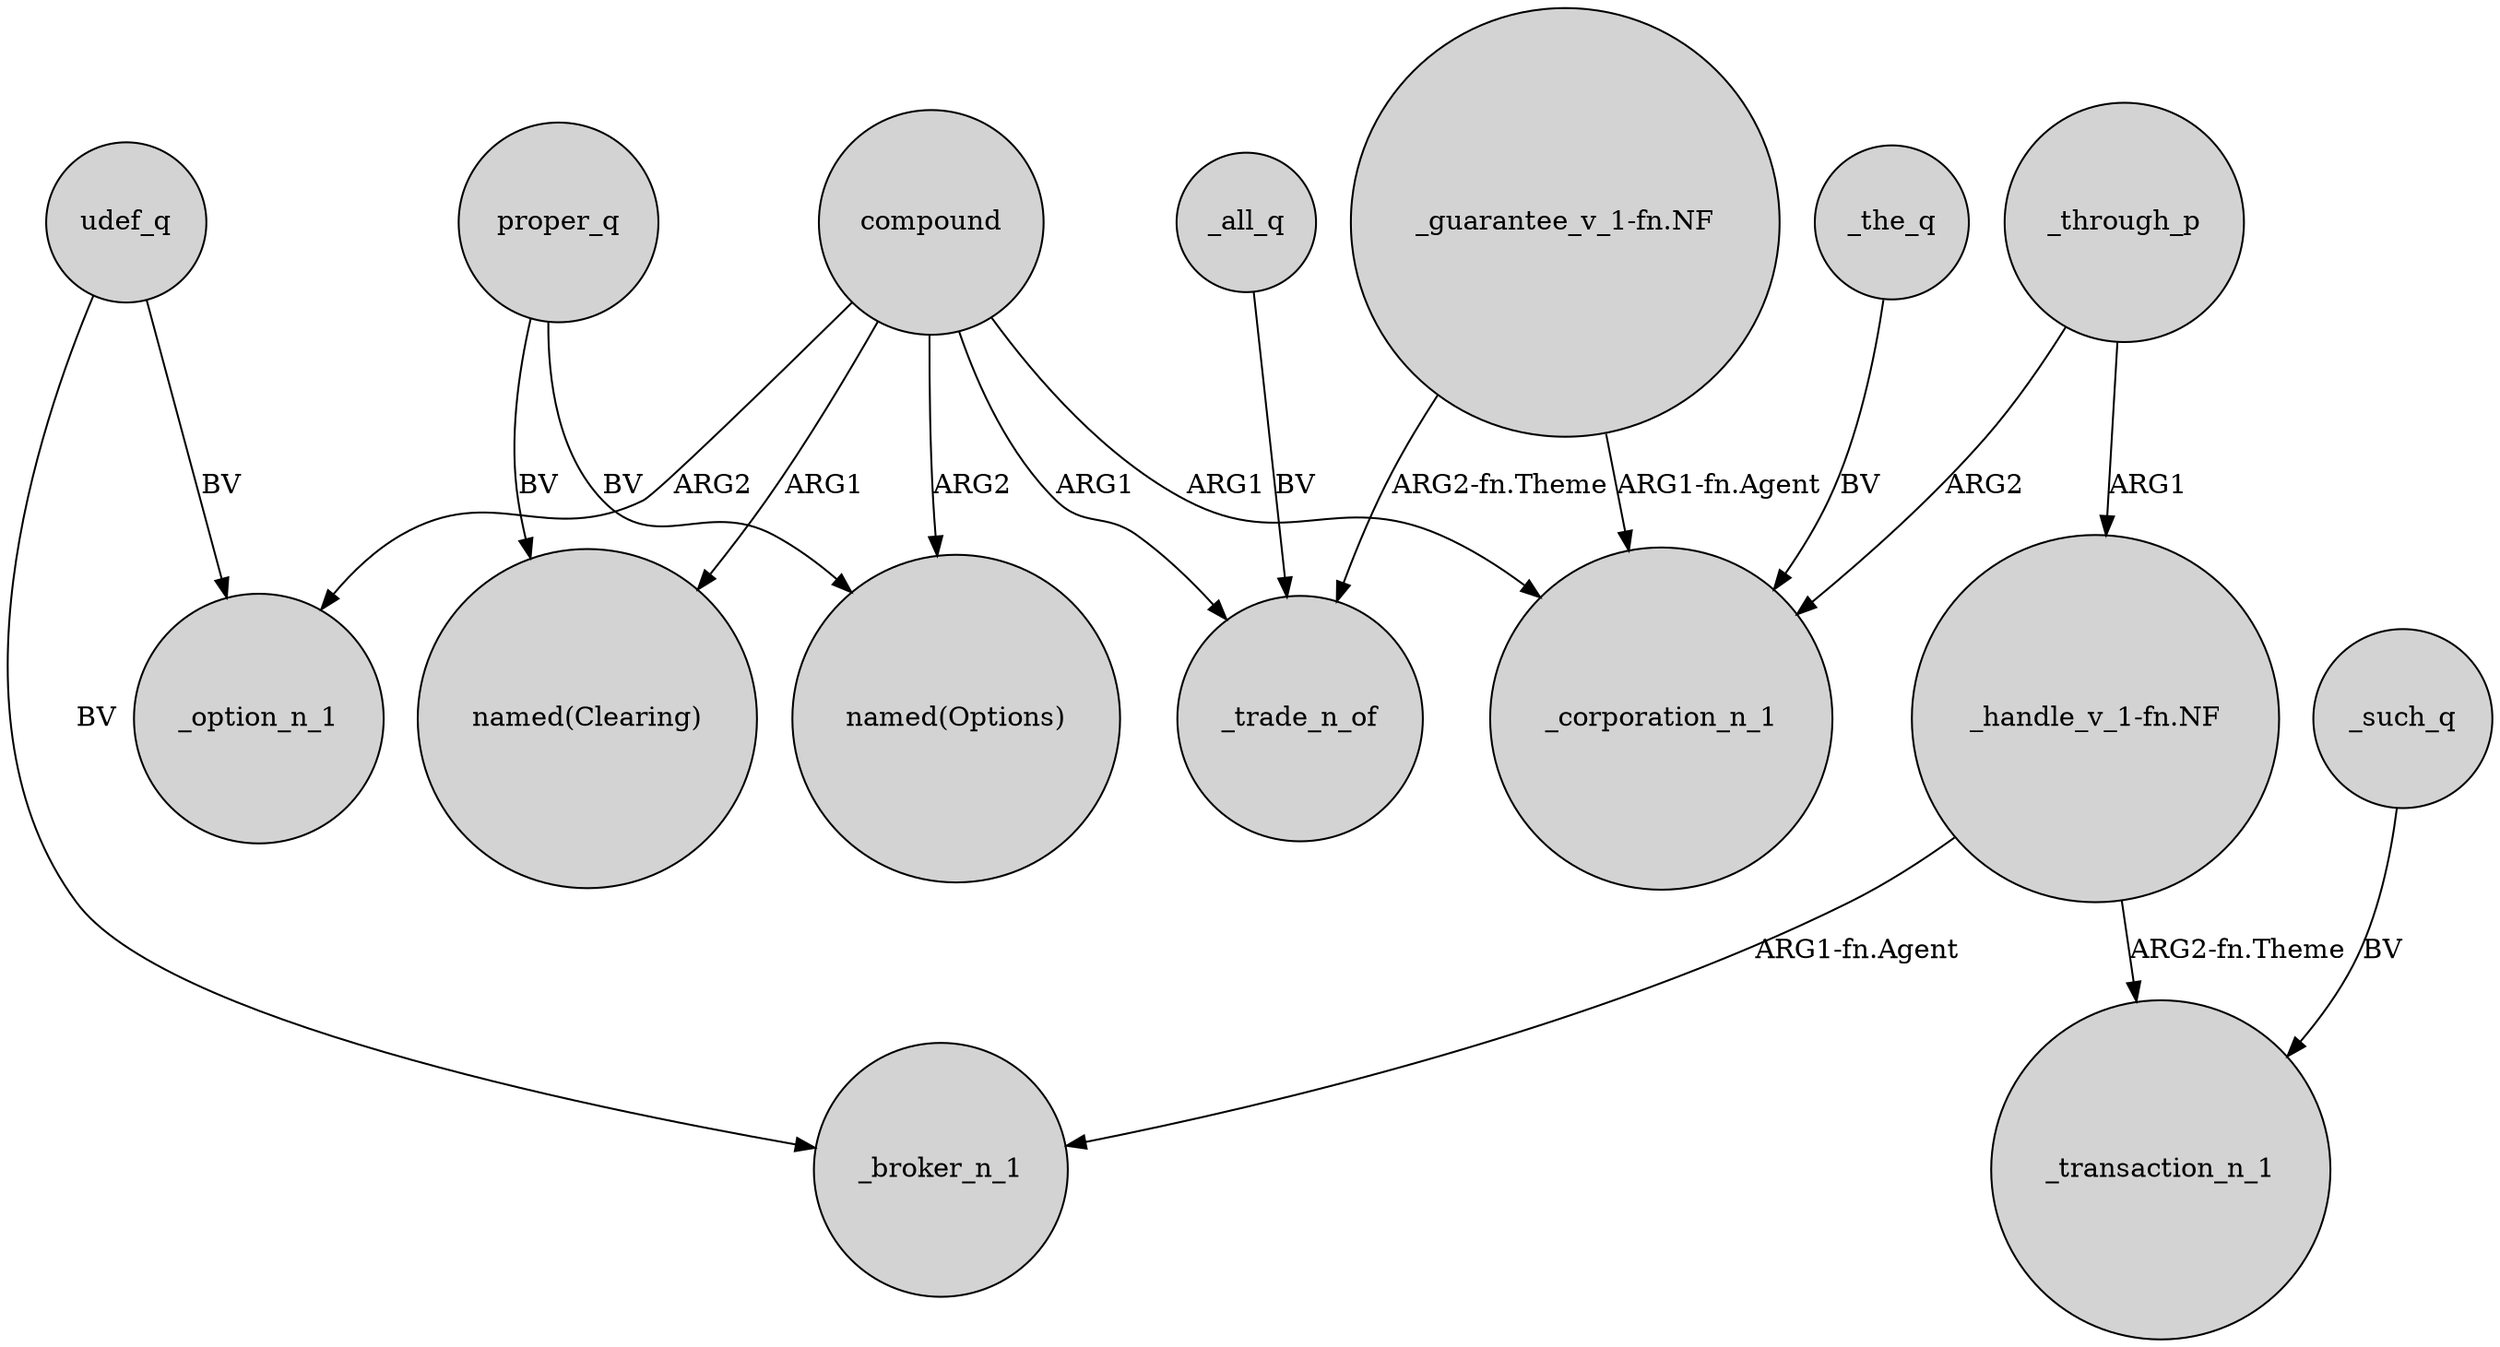 digraph {
	node [shape=circle style=filled]
	compound -> _option_n_1 [label=ARG2]
	compound -> _corporation_n_1 [label=ARG1]
	"_guarantee_v_1-fn.NF" -> _trade_n_of [label="ARG2-fn.Theme"]
	_through_p -> "_handle_v_1-fn.NF" [label=ARG1]
	compound -> "named(Options)" [label=ARG2]
	udef_q -> _option_n_1 [label=BV]
	_such_q -> _transaction_n_1 [label=BV]
	"_guarantee_v_1-fn.NF" -> _corporation_n_1 [label="ARG1-fn.Agent"]
	_all_q -> _trade_n_of [label=BV]
	udef_q -> _broker_n_1 [label=BV]
	proper_q -> "named(Options)" [label=BV]
	_the_q -> _corporation_n_1 [label=BV]
	compound -> "named(Clearing)" [label=ARG1]
	"_handle_v_1-fn.NF" -> _transaction_n_1 [label="ARG2-fn.Theme"]
	"_handle_v_1-fn.NF" -> _broker_n_1 [label="ARG1-fn.Agent"]
	compound -> _trade_n_of [label=ARG1]
	_through_p -> _corporation_n_1 [label=ARG2]
	proper_q -> "named(Clearing)" [label=BV]
}
